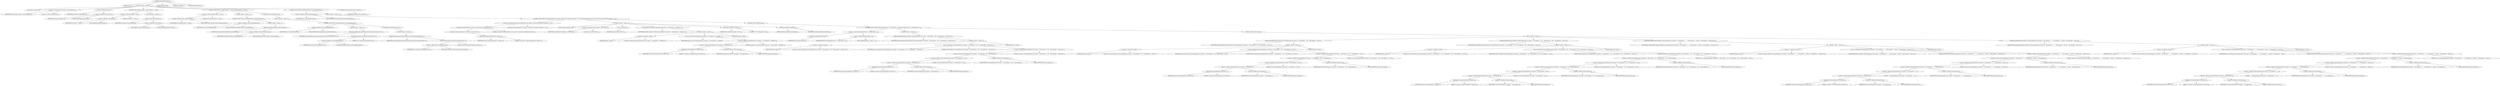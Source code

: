 digraph "getCompileClasspath" {  
"228" [label = <(METHOD,getCompileClasspath)<SUB>133</SUB>> ]
"229" [label = <(PARAM,this)<SUB>133</SUB>> ]
"230" [label = <(BLOCK,&lt;empty&gt;,&lt;empty&gt;)<SUB>133</SUB>> ]
"6" [label = <(LOCAL,Path classpath: ANY)> ]
"231" [label = <(&lt;operator&gt;.assignment,ANY classpath = new Path(project))<SUB>134</SUB>> ]
"232" [label = <(IDENTIFIER,classpath,ANY classpath = new Path(project))<SUB>134</SUB>> ]
"233" [label = <(&lt;operator&gt;.alloc,new Path(project))<SUB>134</SUB>> ]
"234" [label = <(&lt;init&gt;,new Path(project))<SUB>134</SUB>> ]
"5" [label = <(IDENTIFIER,classpath,new Path(project))<SUB>134</SUB>> ]
"235" [label = <(&lt;operator&gt;.fieldAccess,this.project)<SUB>134</SUB>> ]
"236" [label = <(IDENTIFIER,this,new Path(project))<SUB>134</SUB>> ]
"237" [label = <(FIELD_IDENTIFIER,project,project)<SUB>134</SUB>> ]
"238" [label = <(CONTROL_STRUCTURE,if (destDir != null),if (destDir != null))<SUB>139</SUB>> ]
"239" [label = <(&lt;operator&gt;.notEquals,destDir != null)<SUB>139</SUB>> ]
"240" [label = <(&lt;operator&gt;.fieldAccess,this.destDir)<SUB>139</SUB>> ]
"241" [label = <(IDENTIFIER,this,destDir != null)<SUB>139</SUB>> ]
"242" [label = <(FIELD_IDENTIFIER,destDir,destDir)<SUB>139</SUB>> ]
"243" [label = <(LITERAL,null,destDir != null)<SUB>139</SUB>> ]
"244" [label = <(BLOCK,&lt;empty&gt;,&lt;empty&gt;)<SUB>139</SUB>> ]
"245" [label = <(setLocation,setLocation(destDir))<SUB>140</SUB>> ]
"246" [label = <(IDENTIFIER,classpath,setLocation(destDir))<SUB>140</SUB>> ]
"247" [label = <(&lt;operator&gt;.fieldAccess,this.destDir)<SUB>140</SUB>> ]
"248" [label = <(IDENTIFIER,this,setLocation(destDir))<SUB>140</SUB>> ]
"249" [label = <(FIELD_IDENTIFIER,destDir,destDir)<SUB>140</SUB>> ]
"250" [label = <(CONTROL_STRUCTURE,if (compileClasspath == null),if (compileClasspath == null))<SUB>146</SUB>> ]
"251" [label = <(&lt;operator&gt;.equals,compileClasspath == null)<SUB>146</SUB>> ]
"252" [label = <(&lt;operator&gt;.fieldAccess,this.compileClasspath)<SUB>146</SUB>> ]
"253" [label = <(IDENTIFIER,this,compileClasspath == null)<SUB>146</SUB>> ]
"254" [label = <(FIELD_IDENTIFIER,compileClasspath,compileClasspath)<SUB>146</SUB>> ]
"255" [label = <(LITERAL,null,compileClasspath == null)<SUB>146</SUB>> ]
"256" [label = <(BLOCK,&lt;empty&gt;,&lt;empty&gt;)<SUB>146</SUB>> ]
"257" [label = <(CONTROL_STRUCTURE,if (includeAntRuntime),if (includeAntRuntime))<SUB>147</SUB>> ]
"258" [label = <(&lt;operator&gt;.fieldAccess,this.includeAntRuntime)<SUB>147</SUB>> ]
"259" [label = <(IDENTIFIER,this,if (includeAntRuntime))<SUB>147</SUB>> ]
"260" [label = <(FIELD_IDENTIFIER,includeAntRuntime,includeAntRuntime)<SUB>147</SUB>> ]
"261" [label = <(BLOCK,&lt;empty&gt;,&lt;empty&gt;)<SUB>147</SUB>> ]
"262" [label = <(addExisting,addExisting(Path.systemClasspath))<SUB>148</SUB>> ]
"263" [label = <(IDENTIFIER,classpath,addExisting(Path.systemClasspath))<SUB>148</SUB>> ]
"264" [label = <(&lt;operator&gt;.fieldAccess,Path.systemClasspath)<SUB>148</SUB>> ]
"265" [label = <(IDENTIFIER,Path,addExisting(Path.systemClasspath))<SUB>148</SUB>> ]
"266" [label = <(FIELD_IDENTIFIER,systemClasspath,systemClasspath)<SUB>148</SUB>> ]
"267" [label = <(CONTROL_STRUCTURE,else,else)<SUB>150</SUB>> ]
"268" [label = <(BLOCK,&lt;empty&gt;,&lt;empty&gt;)<SUB>150</SUB>> ]
"269" [label = <(CONTROL_STRUCTURE,if (includeAntRuntime),if (includeAntRuntime))<SUB>151</SUB>> ]
"270" [label = <(&lt;operator&gt;.fieldAccess,this.includeAntRuntime)<SUB>151</SUB>> ]
"271" [label = <(IDENTIFIER,this,if (includeAntRuntime))<SUB>151</SUB>> ]
"272" [label = <(FIELD_IDENTIFIER,includeAntRuntime,includeAntRuntime)<SUB>151</SUB>> ]
"273" [label = <(BLOCK,&lt;empty&gt;,&lt;empty&gt;)<SUB>151</SUB>> ]
"274" [label = <(addExisting,addExisting(compileClasspath.concatSystemClasspath(&quot;last&quot;)))<SUB>152</SUB>> ]
"275" [label = <(IDENTIFIER,classpath,addExisting(compileClasspath.concatSystemClasspath(&quot;last&quot;)))<SUB>152</SUB>> ]
"276" [label = <(concatSystemClasspath,concatSystemClasspath(&quot;last&quot;))<SUB>152</SUB>> ]
"277" [label = <(&lt;operator&gt;.fieldAccess,this.compileClasspath)<SUB>152</SUB>> ]
"278" [label = <(IDENTIFIER,this,concatSystemClasspath(&quot;last&quot;))<SUB>152</SUB>> ]
"279" [label = <(FIELD_IDENTIFIER,compileClasspath,compileClasspath)<SUB>152</SUB>> ]
"280" [label = <(LITERAL,&quot;last&quot;,concatSystemClasspath(&quot;last&quot;))<SUB>152</SUB>> ]
"281" [label = <(CONTROL_STRUCTURE,else,else)<SUB>153</SUB>> ]
"282" [label = <(BLOCK,&lt;empty&gt;,&lt;empty&gt;)<SUB>153</SUB>> ]
"283" [label = <(addExisting,addExisting(compileClasspath.concatSystemClasspath(&quot;ignore&quot;)))<SUB>154</SUB>> ]
"284" [label = <(IDENTIFIER,classpath,addExisting(compileClasspath.concatSystemClasspath(&quot;ignore&quot;)))<SUB>154</SUB>> ]
"285" [label = <(concatSystemClasspath,concatSystemClasspath(&quot;ignore&quot;))<SUB>154</SUB>> ]
"286" [label = <(&lt;operator&gt;.fieldAccess,this.compileClasspath)<SUB>154</SUB>> ]
"287" [label = <(IDENTIFIER,this,concatSystemClasspath(&quot;ignore&quot;))<SUB>154</SUB>> ]
"288" [label = <(FIELD_IDENTIFIER,compileClasspath,compileClasspath)<SUB>154</SUB>> ]
"289" [label = <(LITERAL,&quot;ignore&quot;,concatSystemClasspath(&quot;ignore&quot;))<SUB>154</SUB>> ]
"290" [label = <(CONTROL_STRUCTURE,if (includeJavaRuntime),if (includeJavaRuntime))<SUB>158</SUB>> ]
"291" [label = <(&lt;operator&gt;.fieldAccess,this.includeJavaRuntime)<SUB>158</SUB>> ]
"292" [label = <(IDENTIFIER,this,if (includeJavaRuntime))<SUB>158</SUB>> ]
"293" [label = <(FIELD_IDENTIFIER,includeJavaRuntime,includeJavaRuntime)<SUB>158</SUB>> ]
"294" [label = <(BLOCK,&lt;empty&gt;,&lt;empty&gt;)<SUB>158</SUB>> ]
"295" [label = <(CONTROL_STRUCTURE,if (System.getProperty(&quot;java.vendor&quot;).toLowerCase().indexOf(&quot;microsoft&quot;) &gt;= 0),if (System.getProperty(&quot;java.vendor&quot;).toLowerCase().indexOf(&quot;microsoft&quot;) &gt;= 0))<SUB>162</SUB>> ]
"296" [label = <(&lt;operator&gt;.greaterEqualsThan,System.getProperty(&quot;java.vendor&quot;).toLowerCase().indexOf(&quot;microsoft&quot;) &gt;= 0)<SUB>162</SUB>> ]
"297" [label = <(indexOf,System.getProperty(&quot;java.vendor&quot;).toLowerCase().indexOf(&quot;microsoft&quot;))<SUB>162</SUB>> ]
"298" [label = <(toLowerCase,System.getProperty(&quot;java.vendor&quot;).toLowerCase())<SUB>162</SUB>> ]
"299" [label = <(getProperty,System.getProperty(&quot;java.vendor&quot;))<SUB>162</SUB>> ]
"300" [label = <(IDENTIFIER,System,System.getProperty(&quot;java.vendor&quot;))<SUB>162</SUB>> ]
"301" [label = <(LITERAL,&quot;java.vendor&quot;,System.getProperty(&quot;java.vendor&quot;))<SUB>162</SUB>> ]
"302" [label = <(LITERAL,&quot;microsoft&quot;,System.getProperty(&quot;java.vendor&quot;).toLowerCase().indexOf(&quot;microsoft&quot;))<SUB>162</SUB>> ]
"303" [label = <(LITERAL,0,System.getProperty(&quot;java.vendor&quot;).toLowerCase().indexOf(&quot;microsoft&quot;) &gt;= 0)<SUB>162</SUB>> ]
"304" [label = <(BLOCK,&lt;empty&gt;,&lt;empty&gt;)<SUB>162</SUB>> ]
"8" [label = <(LOCAL,FileSet msZipFiles: ANY)> ]
"305" [label = <(&lt;operator&gt;.assignment,ANY msZipFiles = new FileSet())<SUB>164</SUB>> ]
"306" [label = <(IDENTIFIER,msZipFiles,ANY msZipFiles = new FileSet())<SUB>164</SUB>> ]
"307" [label = <(&lt;operator&gt;.alloc,new FileSet())<SUB>164</SUB>> ]
"308" [label = <(&lt;init&gt;,new FileSet())<SUB>164</SUB>> ]
"7" [label = <(IDENTIFIER,msZipFiles,new FileSet())<SUB>164</SUB>> ]
"309" [label = <(setDir,setDir(new File(System.getProperty(&quot;java.home&quot;) + File.separator + &quot;Packages&quot;)))<SUB>165</SUB>> ]
"310" [label = <(IDENTIFIER,msZipFiles,setDir(new File(System.getProperty(&quot;java.home&quot;) + File.separator + &quot;Packages&quot;)))<SUB>165</SUB>> ]
"311" [label = <(BLOCK,&lt;empty&gt;,&lt;empty&gt;)<SUB>165</SUB>> ]
"312" [label = <(&lt;operator&gt;.assignment,&lt;empty&gt;)> ]
"313" [label = <(IDENTIFIER,$obj2,&lt;empty&gt;)> ]
"314" [label = <(&lt;operator&gt;.alloc,new File(System.getProperty(&quot;java.home&quot;) + File.separator + &quot;Packages&quot;))<SUB>165</SUB>> ]
"315" [label = <(&lt;init&gt;,new File(System.getProperty(&quot;java.home&quot;) + File.separator + &quot;Packages&quot;))<SUB>165</SUB>> ]
"316" [label = <(IDENTIFIER,$obj2,new File(System.getProperty(&quot;java.home&quot;) + File.separator + &quot;Packages&quot;))> ]
"317" [label = <(&lt;operator&gt;.addition,System.getProperty(&quot;java.home&quot;) + File.separator + &quot;Packages&quot;)<SUB>165</SUB>> ]
"318" [label = <(&lt;operator&gt;.addition,System.getProperty(&quot;java.home&quot;) + File.separator)<SUB>165</SUB>> ]
"319" [label = <(getProperty,System.getProperty(&quot;java.home&quot;))<SUB>165</SUB>> ]
"320" [label = <(IDENTIFIER,System,System.getProperty(&quot;java.home&quot;))<SUB>165</SUB>> ]
"321" [label = <(LITERAL,&quot;java.home&quot;,System.getProperty(&quot;java.home&quot;))<SUB>165</SUB>> ]
"322" [label = <(&lt;operator&gt;.fieldAccess,File.separator)<SUB>165</SUB>> ]
"323" [label = <(IDENTIFIER,File,System.getProperty(&quot;java.home&quot;) + File.separator)<SUB>165</SUB>> ]
"324" [label = <(FIELD_IDENTIFIER,separator,separator)<SUB>165</SUB>> ]
"325" [label = <(LITERAL,&quot;Packages&quot;,System.getProperty(&quot;java.home&quot;) + File.separator + &quot;Packages&quot;)<SUB>165</SUB>> ]
"326" [label = <(IDENTIFIER,$obj2,&lt;empty&gt;)> ]
"327" [label = <(setIncludes,setIncludes(&quot;*.ZIP&quot;))<SUB>166</SUB>> ]
"328" [label = <(IDENTIFIER,msZipFiles,setIncludes(&quot;*.ZIP&quot;))<SUB>166</SUB>> ]
"329" [label = <(LITERAL,&quot;*.ZIP&quot;,setIncludes(&quot;*.ZIP&quot;))<SUB>166</SUB>> ]
"330" [label = <(addFileset,addFileset(msZipFiles))<SUB>167</SUB>> ]
"331" [label = <(IDENTIFIER,classpath,addFileset(msZipFiles))<SUB>167</SUB>> ]
"332" [label = <(IDENTIFIER,msZipFiles,addFileset(msZipFiles))<SUB>167</SUB>> ]
"333" [label = <(CONTROL_STRUCTURE,else,else)<SUB>169</SUB>> ]
"334" [label = <(CONTROL_STRUCTURE,if (Project.getJavaVersion() == Project.JAVA_1_1),if (Project.getJavaVersion() == Project.JAVA_1_1))<SUB>169</SUB>> ]
"335" [label = <(&lt;operator&gt;.equals,Project.getJavaVersion() == Project.JAVA_1_1)<SUB>169</SUB>> ]
"336" [label = <(getJavaVersion,getJavaVersion())<SUB>169</SUB>> ]
"337" [label = <(IDENTIFIER,Project,getJavaVersion())<SUB>169</SUB>> ]
"338" [label = <(&lt;operator&gt;.fieldAccess,Project.JAVA_1_1)<SUB>169</SUB>> ]
"339" [label = <(IDENTIFIER,Project,Project.getJavaVersion() == Project.JAVA_1_1)<SUB>169</SUB>> ]
"340" [label = <(FIELD_IDENTIFIER,JAVA_1_1,JAVA_1_1)<SUB>169</SUB>> ]
"341" [label = <(BLOCK,&lt;empty&gt;,&lt;empty&gt;)<SUB>169</SUB>> ]
"342" [label = <(addExisting,addExisting(new Path(null, System.getProperty(&quot;java.home&quot;) + File.separator + &quot;lib&quot; + File.separator + &quot;classes.zip&quot;)))<SUB>170</SUB>> ]
"343" [label = <(IDENTIFIER,classpath,addExisting(new Path(null, System.getProperty(&quot;java.home&quot;) + File.separator + &quot;lib&quot; + File.separator + &quot;classes.zip&quot;)))<SUB>170</SUB>> ]
"344" [label = <(BLOCK,&lt;empty&gt;,&lt;empty&gt;)<SUB>170</SUB>> ]
"345" [label = <(&lt;operator&gt;.assignment,&lt;empty&gt;)> ]
"346" [label = <(IDENTIFIER,$obj3,&lt;empty&gt;)> ]
"347" [label = <(&lt;operator&gt;.alloc,new Path(null, System.getProperty(&quot;java.home&quot;) + File.separator + &quot;lib&quot; + File.separator + &quot;classes.zip&quot;))<SUB>170</SUB>> ]
"348" [label = <(&lt;init&gt;,new Path(null, System.getProperty(&quot;java.home&quot;) + File.separator + &quot;lib&quot; + File.separator + &quot;classes.zip&quot;))<SUB>170</SUB>> ]
"349" [label = <(IDENTIFIER,$obj3,new Path(null, System.getProperty(&quot;java.home&quot;) + File.separator + &quot;lib&quot; + File.separator + &quot;classes.zip&quot;))> ]
"350" [label = <(LITERAL,null,new Path(null, System.getProperty(&quot;java.home&quot;) + File.separator + &quot;lib&quot; + File.separator + &quot;classes.zip&quot;))<SUB>170</SUB>> ]
"351" [label = <(&lt;operator&gt;.addition,System.getProperty(&quot;java.home&quot;) + File.separator + &quot;lib&quot; + File.separator + &quot;classes.zip&quot;)<SUB>171</SUB>> ]
"352" [label = <(&lt;operator&gt;.addition,System.getProperty(&quot;java.home&quot;) + File.separator + &quot;lib&quot; + File.separator)<SUB>171</SUB>> ]
"353" [label = <(&lt;operator&gt;.addition,System.getProperty(&quot;java.home&quot;) + File.separator + &quot;lib&quot;)<SUB>171</SUB>> ]
"354" [label = <(&lt;operator&gt;.addition,System.getProperty(&quot;java.home&quot;) + File.separator)<SUB>171</SUB>> ]
"355" [label = <(getProperty,System.getProperty(&quot;java.home&quot;))<SUB>171</SUB>> ]
"356" [label = <(IDENTIFIER,System,System.getProperty(&quot;java.home&quot;))<SUB>171</SUB>> ]
"357" [label = <(LITERAL,&quot;java.home&quot;,System.getProperty(&quot;java.home&quot;))<SUB>171</SUB>> ]
"358" [label = <(&lt;operator&gt;.fieldAccess,File.separator)<SUB>172</SUB>> ]
"359" [label = <(IDENTIFIER,File,System.getProperty(&quot;java.home&quot;) + File.separator)<SUB>172</SUB>> ]
"360" [label = <(FIELD_IDENTIFIER,separator,separator)<SUB>172</SUB>> ]
"361" [label = <(LITERAL,&quot;lib&quot;,System.getProperty(&quot;java.home&quot;) + File.separator + &quot;lib&quot;)<SUB>172</SUB>> ]
"362" [label = <(&lt;operator&gt;.fieldAccess,File.separator)<SUB>173</SUB>> ]
"363" [label = <(IDENTIFIER,File,System.getProperty(&quot;java.home&quot;) + File.separator + &quot;lib&quot; + File.separator)<SUB>173</SUB>> ]
"364" [label = <(FIELD_IDENTIFIER,separator,separator)<SUB>173</SUB>> ]
"365" [label = <(LITERAL,&quot;classes.zip&quot;,System.getProperty(&quot;java.home&quot;) + File.separator + &quot;lib&quot; + File.separator + &quot;classes.zip&quot;)<SUB>174</SUB>> ]
"366" [label = <(IDENTIFIER,$obj3,&lt;empty&gt;)> ]
"367" [label = <(CONTROL_STRUCTURE,else,else)<SUB>175</SUB>> ]
"368" [label = <(BLOCK,&lt;empty&gt;,&lt;empty&gt;)<SUB>175</SUB>> ]
"369" [label = <(addExisting,addExisting(new Path(null, System.getProperty(&quot;java.home&quot;) + File.separator + &quot;lib&quot; + File.separator + &quot;rt.jar&quot;)))<SUB>177</SUB>> ]
"370" [label = <(IDENTIFIER,classpath,addExisting(new Path(null, System.getProperty(&quot;java.home&quot;) + File.separator + &quot;lib&quot; + File.separator + &quot;rt.jar&quot;)))<SUB>177</SUB>> ]
"371" [label = <(BLOCK,&lt;empty&gt;,&lt;empty&gt;)<SUB>177</SUB>> ]
"372" [label = <(&lt;operator&gt;.assignment,&lt;empty&gt;)> ]
"373" [label = <(IDENTIFIER,$obj4,&lt;empty&gt;)> ]
"374" [label = <(&lt;operator&gt;.alloc,new Path(null, System.getProperty(&quot;java.home&quot;) + File.separator + &quot;lib&quot; + File.separator + &quot;rt.jar&quot;))<SUB>177</SUB>> ]
"375" [label = <(&lt;init&gt;,new Path(null, System.getProperty(&quot;java.home&quot;) + File.separator + &quot;lib&quot; + File.separator + &quot;rt.jar&quot;))<SUB>177</SUB>> ]
"376" [label = <(IDENTIFIER,$obj4,new Path(null, System.getProperty(&quot;java.home&quot;) + File.separator + &quot;lib&quot; + File.separator + &quot;rt.jar&quot;))> ]
"377" [label = <(LITERAL,null,new Path(null, System.getProperty(&quot;java.home&quot;) + File.separator + &quot;lib&quot; + File.separator + &quot;rt.jar&quot;))<SUB>177</SUB>> ]
"378" [label = <(&lt;operator&gt;.addition,System.getProperty(&quot;java.home&quot;) + File.separator + &quot;lib&quot; + File.separator + &quot;rt.jar&quot;)<SUB>178</SUB>> ]
"379" [label = <(&lt;operator&gt;.addition,System.getProperty(&quot;java.home&quot;) + File.separator + &quot;lib&quot; + File.separator)<SUB>178</SUB>> ]
"380" [label = <(&lt;operator&gt;.addition,System.getProperty(&quot;java.home&quot;) + File.separator + &quot;lib&quot;)<SUB>178</SUB>> ]
"381" [label = <(&lt;operator&gt;.addition,System.getProperty(&quot;java.home&quot;) + File.separator)<SUB>178</SUB>> ]
"382" [label = <(getProperty,System.getProperty(&quot;java.home&quot;))<SUB>178</SUB>> ]
"383" [label = <(IDENTIFIER,System,System.getProperty(&quot;java.home&quot;))<SUB>178</SUB>> ]
"384" [label = <(LITERAL,&quot;java.home&quot;,System.getProperty(&quot;java.home&quot;))<SUB>178</SUB>> ]
"385" [label = <(&lt;operator&gt;.fieldAccess,File.separator)<SUB>179</SUB>> ]
"386" [label = <(IDENTIFIER,File,System.getProperty(&quot;java.home&quot;) + File.separator)<SUB>179</SUB>> ]
"387" [label = <(FIELD_IDENTIFIER,separator,separator)<SUB>179</SUB>> ]
"388" [label = <(LITERAL,&quot;lib&quot;,System.getProperty(&quot;java.home&quot;) + File.separator + &quot;lib&quot;)<SUB>179</SUB>> ]
"389" [label = <(&lt;operator&gt;.fieldAccess,File.separator)<SUB>180</SUB>> ]
"390" [label = <(IDENTIFIER,File,System.getProperty(&quot;java.home&quot;) + File.separator + &quot;lib&quot; + File.separator)<SUB>180</SUB>> ]
"391" [label = <(FIELD_IDENTIFIER,separator,separator)<SUB>180</SUB>> ]
"392" [label = <(LITERAL,&quot;rt.jar&quot;,System.getProperty(&quot;java.home&quot;) + File.separator + &quot;lib&quot; + File.separator + &quot;rt.jar&quot;)<SUB>180</SUB>> ]
"393" [label = <(IDENTIFIER,$obj4,&lt;empty&gt;)> ]
"394" [label = <(addExisting,addExisting(new Path(null, System.getProperty(&quot;java.home&quot;) + File.separator + &quot;jre&quot; + File.separator + &quot;lib&quot; + File.separator + &quot;rt.jar&quot;)))<SUB>183</SUB>> ]
"395" [label = <(IDENTIFIER,classpath,addExisting(new Path(null, System.getProperty(&quot;java.home&quot;) + File.separator + &quot;jre&quot; + File.separator + &quot;lib&quot; + File.separator + &quot;rt.jar&quot;)))<SUB>183</SUB>> ]
"396" [label = <(BLOCK,&lt;empty&gt;,&lt;empty&gt;)<SUB>183</SUB>> ]
"397" [label = <(&lt;operator&gt;.assignment,&lt;empty&gt;)> ]
"398" [label = <(IDENTIFIER,$obj5,&lt;empty&gt;)> ]
"399" [label = <(&lt;operator&gt;.alloc,new Path(null, System.getProperty(&quot;java.home&quot;) + File.separator + &quot;jre&quot; + File.separator + &quot;lib&quot; + File.separator + &quot;rt.jar&quot;))<SUB>183</SUB>> ]
"400" [label = <(&lt;init&gt;,new Path(null, System.getProperty(&quot;java.home&quot;) + File.separator + &quot;jre&quot; + File.separator + &quot;lib&quot; + File.separator + &quot;rt.jar&quot;))<SUB>183</SUB>> ]
"401" [label = <(IDENTIFIER,$obj5,new Path(null, System.getProperty(&quot;java.home&quot;) + File.separator + &quot;jre&quot; + File.separator + &quot;lib&quot; + File.separator + &quot;rt.jar&quot;))> ]
"402" [label = <(LITERAL,null,new Path(null, System.getProperty(&quot;java.home&quot;) + File.separator + &quot;jre&quot; + File.separator + &quot;lib&quot; + File.separator + &quot;rt.jar&quot;))<SUB>183</SUB>> ]
"403" [label = <(&lt;operator&gt;.addition,System.getProperty(&quot;java.home&quot;) + File.separator + &quot;jre&quot; + File.separator + &quot;lib&quot; + File.separator + &quot;rt.jar&quot;)<SUB>184</SUB>> ]
"404" [label = <(&lt;operator&gt;.addition,System.getProperty(&quot;java.home&quot;) + File.separator + &quot;jre&quot; + File.separator + &quot;lib&quot; + File.separator)<SUB>184</SUB>> ]
"405" [label = <(&lt;operator&gt;.addition,System.getProperty(&quot;java.home&quot;) + File.separator + &quot;jre&quot; + File.separator + &quot;lib&quot;)<SUB>184</SUB>> ]
"406" [label = <(&lt;operator&gt;.addition,System.getProperty(&quot;java.home&quot;) + File.separator + &quot;jre&quot; + File.separator)<SUB>184</SUB>> ]
"407" [label = <(&lt;operator&gt;.addition,System.getProperty(&quot;java.home&quot;) + File.separator + &quot;jre&quot;)<SUB>184</SUB>> ]
"408" [label = <(&lt;operator&gt;.addition,System.getProperty(&quot;java.home&quot;) + File.separator)<SUB>184</SUB>> ]
"409" [label = <(getProperty,System.getProperty(&quot;java.home&quot;))<SUB>184</SUB>> ]
"410" [label = <(IDENTIFIER,System,System.getProperty(&quot;java.home&quot;))<SUB>184</SUB>> ]
"411" [label = <(LITERAL,&quot;java.home&quot;,System.getProperty(&quot;java.home&quot;))<SUB>184</SUB>> ]
"412" [label = <(&lt;operator&gt;.fieldAccess,File.separator)<SUB>185</SUB>> ]
"413" [label = <(IDENTIFIER,File,System.getProperty(&quot;java.home&quot;) + File.separator)<SUB>185</SUB>> ]
"414" [label = <(FIELD_IDENTIFIER,separator,separator)<SUB>185</SUB>> ]
"415" [label = <(LITERAL,&quot;jre&quot;,System.getProperty(&quot;java.home&quot;) + File.separator + &quot;jre&quot;)<SUB>185</SUB>> ]
"416" [label = <(&lt;operator&gt;.fieldAccess,File.separator)<SUB>186</SUB>> ]
"417" [label = <(IDENTIFIER,File,System.getProperty(&quot;java.home&quot;) + File.separator + &quot;jre&quot; + File.separator)<SUB>186</SUB>> ]
"418" [label = <(FIELD_IDENTIFIER,separator,separator)<SUB>186</SUB>> ]
"419" [label = <(LITERAL,&quot;lib&quot;,System.getProperty(&quot;java.home&quot;) + File.separator + &quot;jre&quot; + File.separator + &quot;lib&quot;)<SUB>186</SUB>> ]
"420" [label = <(&lt;operator&gt;.fieldAccess,File.separator)<SUB>187</SUB>> ]
"421" [label = <(IDENTIFIER,File,System.getProperty(&quot;java.home&quot;) + File.separator + &quot;jre&quot; + File.separator + &quot;lib&quot; + File.separator)<SUB>187</SUB>> ]
"422" [label = <(FIELD_IDENTIFIER,separator,separator)<SUB>187</SUB>> ]
"423" [label = <(LITERAL,&quot;rt.jar&quot;,System.getProperty(&quot;java.home&quot;) + File.separator + &quot;jre&quot; + File.separator + &quot;lib&quot; + File.separator + &quot;rt.jar&quot;)<SUB>187</SUB>> ]
"424" [label = <(IDENTIFIER,$obj5,&lt;empty&gt;)> ]
"425" [label = <(addExisting,addExisting(new Path(null, System.getProperty(&quot;java.home&quot;) + File.separator + &quot;..&quot; + File.separator + &quot;Classes&quot; + File.separator + &quot;classes.jar&quot;)))<SUB>190</SUB>> ]
"426" [label = <(IDENTIFIER,classpath,addExisting(new Path(null, System.getProperty(&quot;java.home&quot;) + File.separator + &quot;..&quot; + File.separator + &quot;Classes&quot; + File.separator + &quot;classes.jar&quot;)))<SUB>190</SUB>> ]
"427" [label = <(BLOCK,&lt;empty&gt;,&lt;empty&gt;)<SUB>190</SUB>> ]
"428" [label = <(&lt;operator&gt;.assignment,&lt;empty&gt;)> ]
"429" [label = <(IDENTIFIER,$obj6,&lt;empty&gt;)> ]
"430" [label = <(&lt;operator&gt;.alloc,new Path(null, System.getProperty(&quot;java.home&quot;) + File.separator + &quot;..&quot; + File.separator + &quot;Classes&quot; + File.separator + &quot;classes.jar&quot;))<SUB>190</SUB>> ]
"431" [label = <(&lt;init&gt;,new Path(null, System.getProperty(&quot;java.home&quot;) + File.separator + &quot;..&quot; + File.separator + &quot;Classes&quot; + File.separator + &quot;classes.jar&quot;))<SUB>190</SUB>> ]
"432" [label = <(IDENTIFIER,$obj6,new Path(null, System.getProperty(&quot;java.home&quot;) + File.separator + &quot;..&quot; + File.separator + &quot;Classes&quot; + File.separator + &quot;classes.jar&quot;))> ]
"433" [label = <(LITERAL,null,new Path(null, System.getProperty(&quot;java.home&quot;) + File.separator + &quot;..&quot; + File.separator + &quot;Classes&quot; + File.separator + &quot;classes.jar&quot;))<SUB>190</SUB>> ]
"434" [label = <(&lt;operator&gt;.addition,System.getProperty(&quot;java.home&quot;) + File.separator + &quot;..&quot; + File.separator + &quot;Classes&quot; + File.separator + &quot;classes.jar&quot;)<SUB>191</SUB>> ]
"435" [label = <(&lt;operator&gt;.addition,System.getProperty(&quot;java.home&quot;) + File.separator + &quot;..&quot; + File.separator + &quot;Classes&quot; + File.separator)<SUB>191</SUB>> ]
"436" [label = <(&lt;operator&gt;.addition,System.getProperty(&quot;java.home&quot;) + File.separator + &quot;..&quot; + File.separator + &quot;Classes&quot;)<SUB>191</SUB>> ]
"437" [label = <(&lt;operator&gt;.addition,System.getProperty(&quot;java.home&quot;) + File.separator + &quot;..&quot; + File.separator)<SUB>191</SUB>> ]
"438" [label = <(&lt;operator&gt;.addition,System.getProperty(&quot;java.home&quot;) + File.separator + &quot;..&quot;)<SUB>191</SUB>> ]
"439" [label = <(&lt;operator&gt;.addition,System.getProperty(&quot;java.home&quot;) + File.separator)<SUB>191</SUB>> ]
"440" [label = <(getProperty,System.getProperty(&quot;java.home&quot;))<SUB>191</SUB>> ]
"441" [label = <(IDENTIFIER,System,System.getProperty(&quot;java.home&quot;))<SUB>191</SUB>> ]
"442" [label = <(LITERAL,&quot;java.home&quot;,System.getProperty(&quot;java.home&quot;))<SUB>191</SUB>> ]
"443" [label = <(&lt;operator&gt;.fieldAccess,File.separator)<SUB>192</SUB>> ]
"444" [label = <(IDENTIFIER,File,System.getProperty(&quot;java.home&quot;) + File.separator)<SUB>192</SUB>> ]
"445" [label = <(FIELD_IDENTIFIER,separator,separator)<SUB>192</SUB>> ]
"446" [label = <(LITERAL,&quot;..&quot;,System.getProperty(&quot;java.home&quot;) + File.separator + &quot;..&quot;)<SUB>192</SUB>> ]
"447" [label = <(&lt;operator&gt;.fieldAccess,File.separator)<SUB>193</SUB>> ]
"448" [label = <(IDENTIFIER,File,System.getProperty(&quot;java.home&quot;) + File.separator + &quot;..&quot; + File.separator)<SUB>193</SUB>> ]
"449" [label = <(FIELD_IDENTIFIER,separator,separator)<SUB>193</SUB>> ]
"450" [label = <(LITERAL,&quot;Classes&quot;,System.getProperty(&quot;java.home&quot;) + File.separator + &quot;..&quot; + File.separator + &quot;Classes&quot;)<SUB>193</SUB>> ]
"451" [label = <(&lt;operator&gt;.fieldAccess,File.separator)<SUB>194</SUB>> ]
"452" [label = <(IDENTIFIER,File,System.getProperty(&quot;java.home&quot;) + File.separator + &quot;..&quot; + File.separator + &quot;Classes&quot; + File.separator)<SUB>194</SUB>> ]
"453" [label = <(FIELD_IDENTIFIER,separator,separator)<SUB>194</SUB>> ]
"454" [label = <(LITERAL,&quot;classes.jar&quot;,System.getProperty(&quot;java.home&quot;) + File.separator + &quot;..&quot; + File.separator + &quot;Classes&quot; + File.separator + &quot;classes.jar&quot;)<SUB>194</SUB>> ]
"455" [label = <(IDENTIFIER,$obj6,&lt;empty&gt;)> ]
"456" [label = <(addExisting,addExisting(new Path(null, System.getProperty(&quot;java.home&quot;) + File.separator + &quot;..&quot; + File.separator + &quot;Classes&quot; + File.separator + &quot;ui.jar&quot;)))<SUB>195</SUB>> ]
"457" [label = <(IDENTIFIER,classpath,addExisting(new Path(null, System.getProperty(&quot;java.home&quot;) + File.separator + &quot;..&quot; + File.separator + &quot;Classes&quot; + File.separator + &quot;ui.jar&quot;)))<SUB>195</SUB>> ]
"458" [label = <(BLOCK,&lt;empty&gt;,&lt;empty&gt;)<SUB>195</SUB>> ]
"459" [label = <(&lt;operator&gt;.assignment,&lt;empty&gt;)> ]
"460" [label = <(IDENTIFIER,$obj7,&lt;empty&gt;)> ]
"461" [label = <(&lt;operator&gt;.alloc,new Path(null, System.getProperty(&quot;java.home&quot;) + File.separator + &quot;..&quot; + File.separator + &quot;Classes&quot; + File.separator + &quot;ui.jar&quot;))<SUB>195</SUB>> ]
"462" [label = <(&lt;init&gt;,new Path(null, System.getProperty(&quot;java.home&quot;) + File.separator + &quot;..&quot; + File.separator + &quot;Classes&quot; + File.separator + &quot;ui.jar&quot;))<SUB>195</SUB>> ]
"463" [label = <(IDENTIFIER,$obj7,new Path(null, System.getProperty(&quot;java.home&quot;) + File.separator + &quot;..&quot; + File.separator + &quot;Classes&quot; + File.separator + &quot;ui.jar&quot;))> ]
"464" [label = <(LITERAL,null,new Path(null, System.getProperty(&quot;java.home&quot;) + File.separator + &quot;..&quot; + File.separator + &quot;Classes&quot; + File.separator + &quot;ui.jar&quot;))<SUB>195</SUB>> ]
"465" [label = <(&lt;operator&gt;.addition,System.getProperty(&quot;java.home&quot;) + File.separator + &quot;..&quot; + File.separator + &quot;Classes&quot; + File.separator + &quot;ui.jar&quot;)<SUB>196</SUB>> ]
"466" [label = <(&lt;operator&gt;.addition,System.getProperty(&quot;java.home&quot;) + File.separator + &quot;..&quot; + File.separator + &quot;Classes&quot; + File.separator)<SUB>196</SUB>> ]
"467" [label = <(&lt;operator&gt;.addition,System.getProperty(&quot;java.home&quot;) + File.separator + &quot;..&quot; + File.separator + &quot;Classes&quot;)<SUB>196</SUB>> ]
"468" [label = <(&lt;operator&gt;.addition,System.getProperty(&quot;java.home&quot;) + File.separator + &quot;..&quot; + File.separator)<SUB>196</SUB>> ]
"469" [label = <(&lt;operator&gt;.addition,System.getProperty(&quot;java.home&quot;) + File.separator + &quot;..&quot;)<SUB>196</SUB>> ]
"470" [label = <(&lt;operator&gt;.addition,System.getProperty(&quot;java.home&quot;) + File.separator)<SUB>196</SUB>> ]
"471" [label = <(getProperty,System.getProperty(&quot;java.home&quot;))<SUB>196</SUB>> ]
"472" [label = <(IDENTIFIER,System,System.getProperty(&quot;java.home&quot;))<SUB>196</SUB>> ]
"473" [label = <(LITERAL,&quot;java.home&quot;,System.getProperty(&quot;java.home&quot;))<SUB>196</SUB>> ]
"474" [label = <(&lt;operator&gt;.fieldAccess,File.separator)<SUB>197</SUB>> ]
"475" [label = <(IDENTIFIER,File,System.getProperty(&quot;java.home&quot;) + File.separator)<SUB>197</SUB>> ]
"476" [label = <(FIELD_IDENTIFIER,separator,separator)<SUB>197</SUB>> ]
"477" [label = <(LITERAL,&quot;..&quot;,System.getProperty(&quot;java.home&quot;) + File.separator + &quot;..&quot;)<SUB>197</SUB>> ]
"478" [label = <(&lt;operator&gt;.fieldAccess,File.separator)<SUB>198</SUB>> ]
"479" [label = <(IDENTIFIER,File,System.getProperty(&quot;java.home&quot;) + File.separator + &quot;..&quot; + File.separator)<SUB>198</SUB>> ]
"480" [label = <(FIELD_IDENTIFIER,separator,separator)<SUB>198</SUB>> ]
"481" [label = <(LITERAL,&quot;Classes&quot;,System.getProperty(&quot;java.home&quot;) + File.separator + &quot;..&quot; + File.separator + &quot;Classes&quot;)<SUB>198</SUB>> ]
"482" [label = <(&lt;operator&gt;.fieldAccess,File.separator)<SUB>199</SUB>> ]
"483" [label = <(IDENTIFIER,File,System.getProperty(&quot;java.home&quot;) + File.separator + &quot;..&quot; + File.separator + &quot;Classes&quot; + File.separator)<SUB>199</SUB>> ]
"484" [label = <(FIELD_IDENTIFIER,separator,separator)<SUB>199</SUB>> ]
"485" [label = <(LITERAL,&quot;ui.jar&quot;,System.getProperty(&quot;java.home&quot;) + File.separator + &quot;..&quot; + File.separator + &quot;Classes&quot; + File.separator + &quot;ui.jar&quot;)<SUB>199</SUB>> ]
"486" [label = <(IDENTIFIER,$obj7,&lt;empty&gt;)> ]
"487" [label = <(RETURN,return classpath;,return classpath;)<SUB>203</SUB>> ]
"488" [label = <(IDENTIFIER,classpath,return classpath;)<SUB>203</SUB>> ]
"489" [label = <(MODIFIER,PROTECTED)> ]
"490" [label = <(MODIFIER,VIRTUAL)> ]
"491" [label = <(METHOD_RETURN,ANY)<SUB>133</SUB>> ]
  "228" -> "229" 
  "228" -> "230" 
  "228" -> "489" 
  "228" -> "490" 
  "228" -> "491" 
  "230" -> "6" 
  "230" -> "231" 
  "230" -> "234" 
  "230" -> "238" 
  "230" -> "250" 
  "230" -> "290" 
  "230" -> "487" 
  "231" -> "232" 
  "231" -> "233" 
  "234" -> "5" 
  "234" -> "235" 
  "235" -> "236" 
  "235" -> "237" 
  "238" -> "239" 
  "238" -> "244" 
  "239" -> "240" 
  "239" -> "243" 
  "240" -> "241" 
  "240" -> "242" 
  "244" -> "245" 
  "245" -> "246" 
  "245" -> "247" 
  "247" -> "248" 
  "247" -> "249" 
  "250" -> "251" 
  "250" -> "256" 
  "250" -> "267" 
  "251" -> "252" 
  "251" -> "255" 
  "252" -> "253" 
  "252" -> "254" 
  "256" -> "257" 
  "257" -> "258" 
  "257" -> "261" 
  "258" -> "259" 
  "258" -> "260" 
  "261" -> "262" 
  "262" -> "263" 
  "262" -> "264" 
  "264" -> "265" 
  "264" -> "266" 
  "267" -> "268" 
  "268" -> "269" 
  "269" -> "270" 
  "269" -> "273" 
  "269" -> "281" 
  "270" -> "271" 
  "270" -> "272" 
  "273" -> "274" 
  "274" -> "275" 
  "274" -> "276" 
  "276" -> "277" 
  "276" -> "280" 
  "277" -> "278" 
  "277" -> "279" 
  "281" -> "282" 
  "282" -> "283" 
  "283" -> "284" 
  "283" -> "285" 
  "285" -> "286" 
  "285" -> "289" 
  "286" -> "287" 
  "286" -> "288" 
  "290" -> "291" 
  "290" -> "294" 
  "291" -> "292" 
  "291" -> "293" 
  "294" -> "295" 
  "295" -> "296" 
  "295" -> "304" 
  "295" -> "333" 
  "296" -> "297" 
  "296" -> "303" 
  "297" -> "298" 
  "297" -> "302" 
  "298" -> "299" 
  "299" -> "300" 
  "299" -> "301" 
  "304" -> "8" 
  "304" -> "305" 
  "304" -> "308" 
  "304" -> "309" 
  "304" -> "327" 
  "304" -> "330" 
  "305" -> "306" 
  "305" -> "307" 
  "308" -> "7" 
  "309" -> "310" 
  "309" -> "311" 
  "311" -> "312" 
  "311" -> "315" 
  "311" -> "326" 
  "312" -> "313" 
  "312" -> "314" 
  "315" -> "316" 
  "315" -> "317" 
  "317" -> "318" 
  "317" -> "325" 
  "318" -> "319" 
  "318" -> "322" 
  "319" -> "320" 
  "319" -> "321" 
  "322" -> "323" 
  "322" -> "324" 
  "327" -> "328" 
  "327" -> "329" 
  "330" -> "331" 
  "330" -> "332" 
  "333" -> "334" 
  "334" -> "335" 
  "334" -> "341" 
  "334" -> "367" 
  "335" -> "336" 
  "335" -> "338" 
  "336" -> "337" 
  "338" -> "339" 
  "338" -> "340" 
  "341" -> "342" 
  "342" -> "343" 
  "342" -> "344" 
  "344" -> "345" 
  "344" -> "348" 
  "344" -> "366" 
  "345" -> "346" 
  "345" -> "347" 
  "348" -> "349" 
  "348" -> "350" 
  "348" -> "351" 
  "351" -> "352" 
  "351" -> "365" 
  "352" -> "353" 
  "352" -> "362" 
  "353" -> "354" 
  "353" -> "361" 
  "354" -> "355" 
  "354" -> "358" 
  "355" -> "356" 
  "355" -> "357" 
  "358" -> "359" 
  "358" -> "360" 
  "362" -> "363" 
  "362" -> "364" 
  "367" -> "368" 
  "368" -> "369" 
  "368" -> "394" 
  "368" -> "425" 
  "368" -> "456" 
  "369" -> "370" 
  "369" -> "371" 
  "371" -> "372" 
  "371" -> "375" 
  "371" -> "393" 
  "372" -> "373" 
  "372" -> "374" 
  "375" -> "376" 
  "375" -> "377" 
  "375" -> "378" 
  "378" -> "379" 
  "378" -> "392" 
  "379" -> "380" 
  "379" -> "389" 
  "380" -> "381" 
  "380" -> "388" 
  "381" -> "382" 
  "381" -> "385" 
  "382" -> "383" 
  "382" -> "384" 
  "385" -> "386" 
  "385" -> "387" 
  "389" -> "390" 
  "389" -> "391" 
  "394" -> "395" 
  "394" -> "396" 
  "396" -> "397" 
  "396" -> "400" 
  "396" -> "424" 
  "397" -> "398" 
  "397" -> "399" 
  "400" -> "401" 
  "400" -> "402" 
  "400" -> "403" 
  "403" -> "404" 
  "403" -> "423" 
  "404" -> "405" 
  "404" -> "420" 
  "405" -> "406" 
  "405" -> "419" 
  "406" -> "407" 
  "406" -> "416" 
  "407" -> "408" 
  "407" -> "415" 
  "408" -> "409" 
  "408" -> "412" 
  "409" -> "410" 
  "409" -> "411" 
  "412" -> "413" 
  "412" -> "414" 
  "416" -> "417" 
  "416" -> "418" 
  "420" -> "421" 
  "420" -> "422" 
  "425" -> "426" 
  "425" -> "427" 
  "427" -> "428" 
  "427" -> "431" 
  "427" -> "455" 
  "428" -> "429" 
  "428" -> "430" 
  "431" -> "432" 
  "431" -> "433" 
  "431" -> "434" 
  "434" -> "435" 
  "434" -> "454" 
  "435" -> "436" 
  "435" -> "451" 
  "436" -> "437" 
  "436" -> "450" 
  "437" -> "438" 
  "437" -> "447" 
  "438" -> "439" 
  "438" -> "446" 
  "439" -> "440" 
  "439" -> "443" 
  "440" -> "441" 
  "440" -> "442" 
  "443" -> "444" 
  "443" -> "445" 
  "447" -> "448" 
  "447" -> "449" 
  "451" -> "452" 
  "451" -> "453" 
  "456" -> "457" 
  "456" -> "458" 
  "458" -> "459" 
  "458" -> "462" 
  "458" -> "486" 
  "459" -> "460" 
  "459" -> "461" 
  "462" -> "463" 
  "462" -> "464" 
  "462" -> "465" 
  "465" -> "466" 
  "465" -> "485" 
  "466" -> "467" 
  "466" -> "482" 
  "467" -> "468" 
  "467" -> "481" 
  "468" -> "469" 
  "468" -> "478" 
  "469" -> "470" 
  "469" -> "477" 
  "470" -> "471" 
  "470" -> "474" 
  "471" -> "472" 
  "471" -> "473" 
  "474" -> "475" 
  "474" -> "476" 
  "478" -> "479" 
  "478" -> "480" 
  "482" -> "483" 
  "482" -> "484" 
  "487" -> "488" 
}
